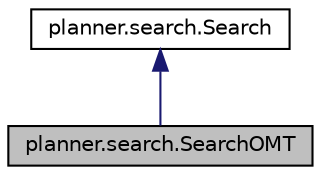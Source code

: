digraph "planner.search.SearchOMT"
{
  edge [fontname="Helvetica",fontsize="10",labelfontname="Helvetica",labelfontsize="10"];
  node [fontname="Helvetica",fontsize="10",shape=record];
  Node1 [label="planner.search.SearchOMT",height=0.2,width=0.4,color="black", fillcolor="grey75", style="filled", fontcolor="black"];
  Node2 -> Node1 [dir="back",color="midnightblue",fontsize="10",style="solid",fontname="Helvetica"];
  Node2 [label="planner.search.Search",height=0.2,width=0.4,color="black", fillcolor="white", style="filled",URL="$classplanner_1_1search_1_1Search.html"];
}
